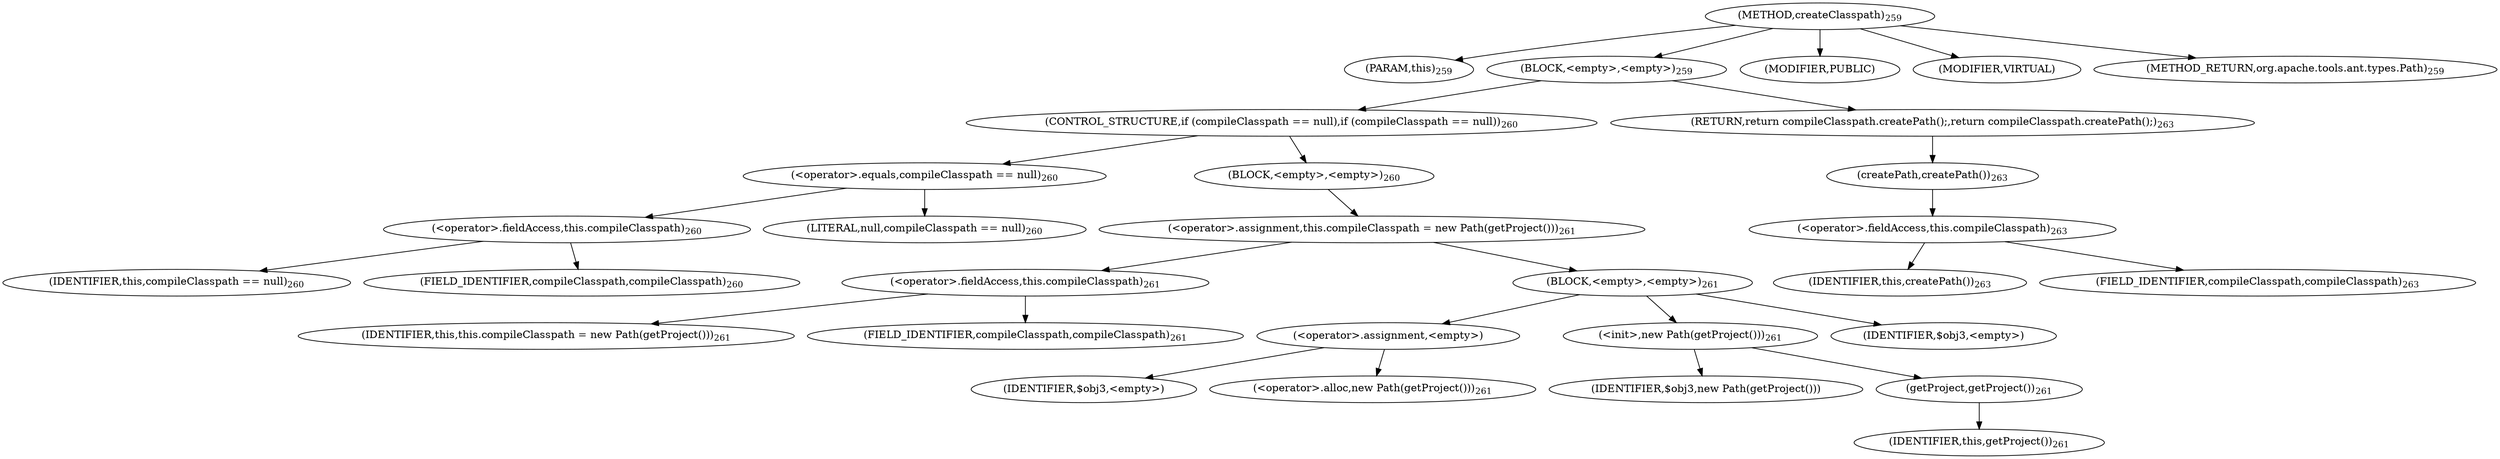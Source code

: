digraph "createClasspath" {  
"407" [label = <(METHOD,createClasspath)<SUB>259</SUB>> ]
"16" [label = <(PARAM,this)<SUB>259</SUB>> ]
"408" [label = <(BLOCK,&lt;empty&gt;,&lt;empty&gt;)<SUB>259</SUB>> ]
"409" [label = <(CONTROL_STRUCTURE,if (compileClasspath == null),if (compileClasspath == null))<SUB>260</SUB>> ]
"410" [label = <(&lt;operator&gt;.equals,compileClasspath == null)<SUB>260</SUB>> ]
"411" [label = <(&lt;operator&gt;.fieldAccess,this.compileClasspath)<SUB>260</SUB>> ]
"412" [label = <(IDENTIFIER,this,compileClasspath == null)<SUB>260</SUB>> ]
"413" [label = <(FIELD_IDENTIFIER,compileClasspath,compileClasspath)<SUB>260</SUB>> ]
"414" [label = <(LITERAL,null,compileClasspath == null)<SUB>260</SUB>> ]
"415" [label = <(BLOCK,&lt;empty&gt;,&lt;empty&gt;)<SUB>260</SUB>> ]
"416" [label = <(&lt;operator&gt;.assignment,this.compileClasspath = new Path(getProject()))<SUB>261</SUB>> ]
"417" [label = <(&lt;operator&gt;.fieldAccess,this.compileClasspath)<SUB>261</SUB>> ]
"418" [label = <(IDENTIFIER,this,this.compileClasspath = new Path(getProject()))<SUB>261</SUB>> ]
"419" [label = <(FIELD_IDENTIFIER,compileClasspath,compileClasspath)<SUB>261</SUB>> ]
"420" [label = <(BLOCK,&lt;empty&gt;,&lt;empty&gt;)<SUB>261</SUB>> ]
"421" [label = <(&lt;operator&gt;.assignment,&lt;empty&gt;)> ]
"422" [label = <(IDENTIFIER,$obj3,&lt;empty&gt;)> ]
"423" [label = <(&lt;operator&gt;.alloc,new Path(getProject()))<SUB>261</SUB>> ]
"424" [label = <(&lt;init&gt;,new Path(getProject()))<SUB>261</SUB>> ]
"425" [label = <(IDENTIFIER,$obj3,new Path(getProject()))> ]
"426" [label = <(getProject,getProject())<SUB>261</SUB>> ]
"15" [label = <(IDENTIFIER,this,getProject())<SUB>261</SUB>> ]
"427" [label = <(IDENTIFIER,$obj3,&lt;empty&gt;)> ]
"428" [label = <(RETURN,return compileClasspath.createPath();,return compileClasspath.createPath();)<SUB>263</SUB>> ]
"429" [label = <(createPath,createPath())<SUB>263</SUB>> ]
"430" [label = <(&lt;operator&gt;.fieldAccess,this.compileClasspath)<SUB>263</SUB>> ]
"431" [label = <(IDENTIFIER,this,createPath())<SUB>263</SUB>> ]
"432" [label = <(FIELD_IDENTIFIER,compileClasspath,compileClasspath)<SUB>263</SUB>> ]
"433" [label = <(MODIFIER,PUBLIC)> ]
"434" [label = <(MODIFIER,VIRTUAL)> ]
"435" [label = <(METHOD_RETURN,org.apache.tools.ant.types.Path)<SUB>259</SUB>> ]
  "407" -> "16" 
  "407" -> "408" 
  "407" -> "433" 
  "407" -> "434" 
  "407" -> "435" 
  "408" -> "409" 
  "408" -> "428" 
  "409" -> "410" 
  "409" -> "415" 
  "410" -> "411" 
  "410" -> "414" 
  "411" -> "412" 
  "411" -> "413" 
  "415" -> "416" 
  "416" -> "417" 
  "416" -> "420" 
  "417" -> "418" 
  "417" -> "419" 
  "420" -> "421" 
  "420" -> "424" 
  "420" -> "427" 
  "421" -> "422" 
  "421" -> "423" 
  "424" -> "425" 
  "424" -> "426" 
  "426" -> "15" 
  "428" -> "429" 
  "429" -> "430" 
  "430" -> "431" 
  "430" -> "432" 
}
